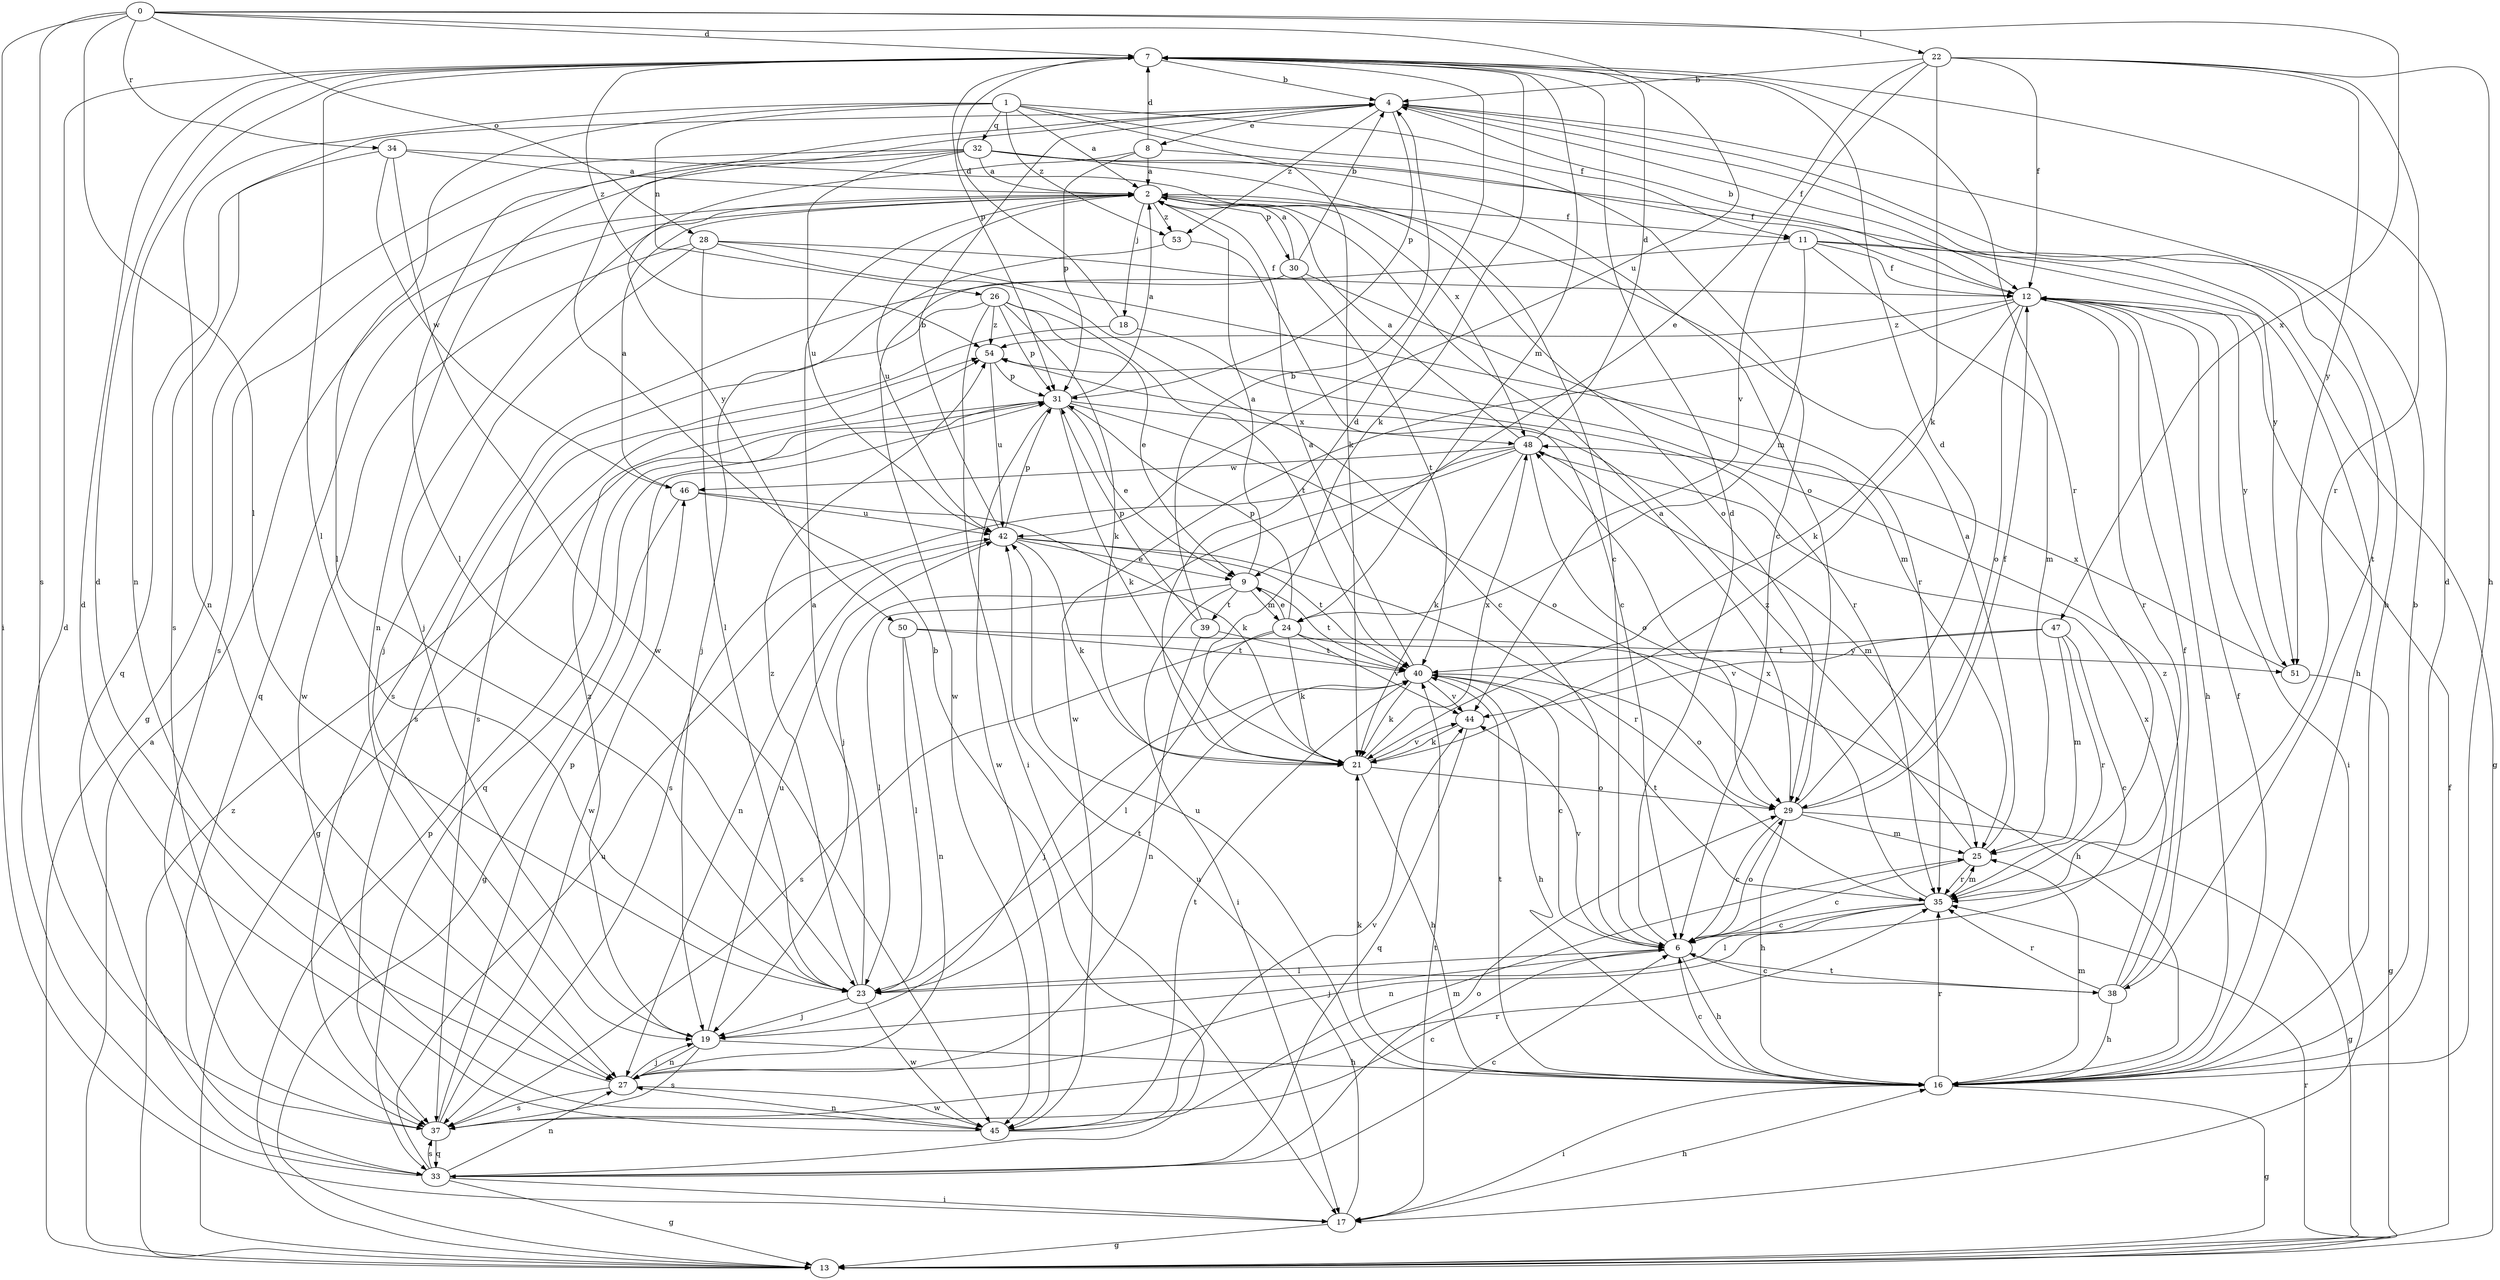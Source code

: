 strict digraph  {
0;
1;
2;
4;
6;
7;
8;
9;
11;
12;
13;
16;
17;
18;
19;
21;
22;
23;
24;
25;
26;
27;
28;
29;
30;
31;
32;
33;
34;
35;
37;
38;
39;
40;
42;
44;
45;
46;
47;
48;
50;
51;
53;
54;
0 -> 7  [label=d];
0 -> 17  [label=i];
0 -> 22  [label=l];
0 -> 23  [label=l];
0 -> 28  [label=o];
0 -> 34  [label=r];
0 -> 37  [label=s];
0 -> 42  [label=u];
0 -> 47  [label=x];
1 -> 2  [label=a];
1 -> 6  [label=c];
1 -> 11  [label=f];
1 -> 21  [label=k];
1 -> 23  [label=l];
1 -> 26  [label=n];
1 -> 27  [label=n];
1 -> 32  [label=q];
1 -> 53  [label=z];
2 -> 11  [label=f];
2 -> 18  [label=j];
2 -> 19  [label=j];
2 -> 29  [label=o];
2 -> 30  [label=p];
2 -> 33  [label=q];
2 -> 42  [label=u];
2 -> 53  [label=z];
4 -> 8  [label=e];
4 -> 12  [label=f];
4 -> 16  [label=h];
4 -> 23  [label=l];
4 -> 31  [label=p];
4 -> 37  [label=s];
4 -> 38  [label=t];
4 -> 53  [label=z];
6 -> 7  [label=d];
6 -> 16  [label=h];
6 -> 19  [label=j];
6 -> 23  [label=l];
6 -> 29  [label=o];
6 -> 38  [label=t];
6 -> 44  [label=v];
7 -> 4  [label=b];
7 -> 21  [label=k];
7 -> 23  [label=l];
7 -> 24  [label=m];
7 -> 27  [label=n];
7 -> 31  [label=p];
7 -> 35  [label=r];
7 -> 54  [label=z];
8 -> 2  [label=a];
8 -> 7  [label=d];
8 -> 12  [label=f];
8 -> 31  [label=p];
8 -> 50  [label=y];
9 -> 2  [label=a];
9 -> 17  [label=i];
9 -> 23  [label=l];
9 -> 24  [label=m];
9 -> 39  [label=t];
9 -> 40  [label=t];
11 -> 12  [label=f];
11 -> 13  [label=g];
11 -> 16  [label=h];
11 -> 24  [label=m];
11 -> 25  [label=m];
11 -> 37  [label=s];
12 -> 4  [label=b];
12 -> 16  [label=h];
12 -> 17  [label=i];
12 -> 21  [label=k];
12 -> 29  [label=o];
12 -> 35  [label=r];
12 -> 45  [label=w];
12 -> 51  [label=y];
12 -> 54  [label=z];
13 -> 2  [label=a];
13 -> 12  [label=f];
13 -> 31  [label=p];
13 -> 35  [label=r];
13 -> 54  [label=z];
16 -> 4  [label=b];
16 -> 6  [label=c];
16 -> 7  [label=d];
16 -> 12  [label=f];
16 -> 13  [label=g];
16 -> 17  [label=i];
16 -> 21  [label=k];
16 -> 25  [label=m];
16 -> 35  [label=r];
16 -> 40  [label=t];
16 -> 42  [label=u];
17 -> 13  [label=g];
17 -> 16  [label=h];
17 -> 40  [label=t];
17 -> 42  [label=u];
18 -> 7  [label=d];
18 -> 35  [label=r];
18 -> 37  [label=s];
19 -> 16  [label=h];
19 -> 27  [label=n];
19 -> 37  [label=s];
19 -> 42  [label=u];
19 -> 54  [label=z];
21 -> 7  [label=d];
21 -> 16  [label=h];
21 -> 29  [label=o];
21 -> 44  [label=v];
21 -> 48  [label=x];
22 -> 4  [label=b];
22 -> 9  [label=e];
22 -> 12  [label=f];
22 -> 16  [label=h];
22 -> 21  [label=k];
22 -> 35  [label=r];
22 -> 44  [label=v];
22 -> 51  [label=y];
23 -> 2  [label=a];
23 -> 19  [label=j];
23 -> 40  [label=t];
23 -> 45  [label=w];
23 -> 54  [label=z];
24 -> 9  [label=e];
24 -> 21  [label=k];
24 -> 23  [label=l];
24 -> 31  [label=p];
24 -> 37  [label=s];
24 -> 44  [label=v];
24 -> 51  [label=y];
25 -> 2  [label=a];
25 -> 6  [label=c];
25 -> 35  [label=r];
25 -> 54  [label=z];
26 -> 9  [label=e];
26 -> 17  [label=i];
26 -> 21  [label=k];
26 -> 31  [label=p];
26 -> 37  [label=s];
26 -> 40  [label=t];
26 -> 54  [label=z];
27 -> 7  [label=d];
27 -> 19  [label=j];
27 -> 37  [label=s];
27 -> 45  [label=w];
28 -> 6  [label=c];
28 -> 12  [label=f];
28 -> 19  [label=j];
28 -> 23  [label=l];
28 -> 35  [label=r];
28 -> 45  [label=w];
29 -> 2  [label=a];
29 -> 6  [label=c];
29 -> 7  [label=d];
29 -> 12  [label=f];
29 -> 13  [label=g];
29 -> 16  [label=h];
29 -> 25  [label=m];
30 -> 2  [label=a];
30 -> 4  [label=b];
30 -> 25  [label=m];
30 -> 40  [label=t];
30 -> 45  [label=w];
31 -> 2  [label=a];
31 -> 9  [label=e];
31 -> 13  [label=g];
31 -> 21  [label=k];
31 -> 29  [label=o];
31 -> 33  [label=q];
31 -> 45  [label=w];
31 -> 48  [label=x];
32 -> 2  [label=a];
32 -> 6  [label=c];
32 -> 13  [label=g];
32 -> 27  [label=n];
32 -> 29  [label=o];
32 -> 37  [label=s];
32 -> 42  [label=u];
32 -> 51  [label=y];
33 -> 4  [label=b];
33 -> 6  [label=c];
33 -> 7  [label=d];
33 -> 13  [label=g];
33 -> 17  [label=i];
33 -> 27  [label=n];
33 -> 29  [label=o];
33 -> 37  [label=s];
33 -> 42  [label=u];
34 -> 2  [label=a];
34 -> 33  [label=q];
34 -> 45  [label=w];
34 -> 46  [label=w];
34 -> 48  [label=x];
35 -> 6  [label=c];
35 -> 23  [label=l];
35 -> 25  [label=m];
35 -> 27  [label=n];
35 -> 40  [label=t];
35 -> 48  [label=x];
37 -> 6  [label=c];
37 -> 31  [label=p];
37 -> 33  [label=q];
37 -> 35  [label=r];
37 -> 46  [label=w];
38 -> 6  [label=c];
38 -> 12  [label=f];
38 -> 16  [label=h];
38 -> 35  [label=r];
38 -> 48  [label=x];
38 -> 54  [label=z];
39 -> 4  [label=b];
39 -> 27  [label=n];
39 -> 31  [label=p];
39 -> 40  [label=t];
40 -> 2  [label=a];
40 -> 6  [label=c];
40 -> 16  [label=h];
40 -> 19  [label=j];
40 -> 21  [label=k];
40 -> 29  [label=o];
40 -> 44  [label=v];
42 -> 4  [label=b];
42 -> 9  [label=e];
42 -> 21  [label=k];
42 -> 27  [label=n];
42 -> 31  [label=p];
42 -> 35  [label=r];
42 -> 40  [label=t];
44 -> 21  [label=k];
44 -> 33  [label=q];
45 -> 7  [label=d];
45 -> 25  [label=m];
45 -> 27  [label=n];
45 -> 40  [label=t];
45 -> 44  [label=v];
46 -> 2  [label=a];
46 -> 13  [label=g];
46 -> 21  [label=k];
46 -> 42  [label=u];
47 -> 6  [label=c];
47 -> 25  [label=m];
47 -> 35  [label=r];
47 -> 40  [label=t];
47 -> 44  [label=v];
48 -> 2  [label=a];
48 -> 7  [label=d];
48 -> 19  [label=j];
48 -> 21  [label=k];
48 -> 25  [label=m];
48 -> 29  [label=o];
48 -> 37  [label=s];
48 -> 46  [label=w];
50 -> 16  [label=h];
50 -> 23  [label=l];
50 -> 27  [label=n];
50 -> 40  [label=t];
51 -> 13  [label=g];
51 -> 48  [label=x];
53 -> 6  [label=c];
53 -> 19  [label=j];
54 -> 31  [label=p];
54 -> 42  [label=u];
}

